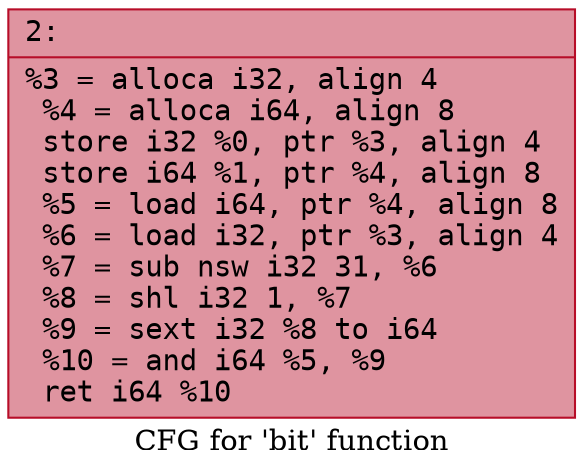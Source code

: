 digraph "CFG for 'bit' function" {
	label="CFG for 'bit' function";

	Node0x60000148ec10 [shape=record,color="#b70d28ff", style=filled, fillcolor="#b70d2870" fontname="Courier",label="{2:\l|  %3 = alloca i32, align 4\l  %4 = alloca i64, align 8\l  store i32 %0, ptr %3, align 4\l  store i64 %1, ptr %4, align 8\l  %5 = load i64, ptr %4, align 8\l  %6 = load i32, ptr %3, align 4\l  %7 = sub nsw i32 31, %6\l  %8 = shl i32 1, %7\l  %9 = sext i32 %8 to i64\l  %10 = and i64 %5, %9\l  ret i64 %10\l}"];
}
